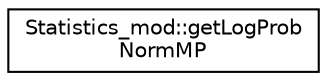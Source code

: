 digraph "Graphical Class Hierarchy"
{
 // LATEX_PDF_SIZE
  edge [fontname="Helvetica",fontsize="10",labelfontname="Helvetica",labelfontsize="10"];
  node [fontname="Helvetica",fontsize="10",shape=record];
  rankdir="LR";
  Node0 [label="Statistics_mod::getLogProb\lNormMP",height=0.2,width=0.4,color="black", fillcolor="white", style="filled",URL="$interfaceStatistics__mod_1_1getLogProbNormMP.html",tooltip=" "];
}
